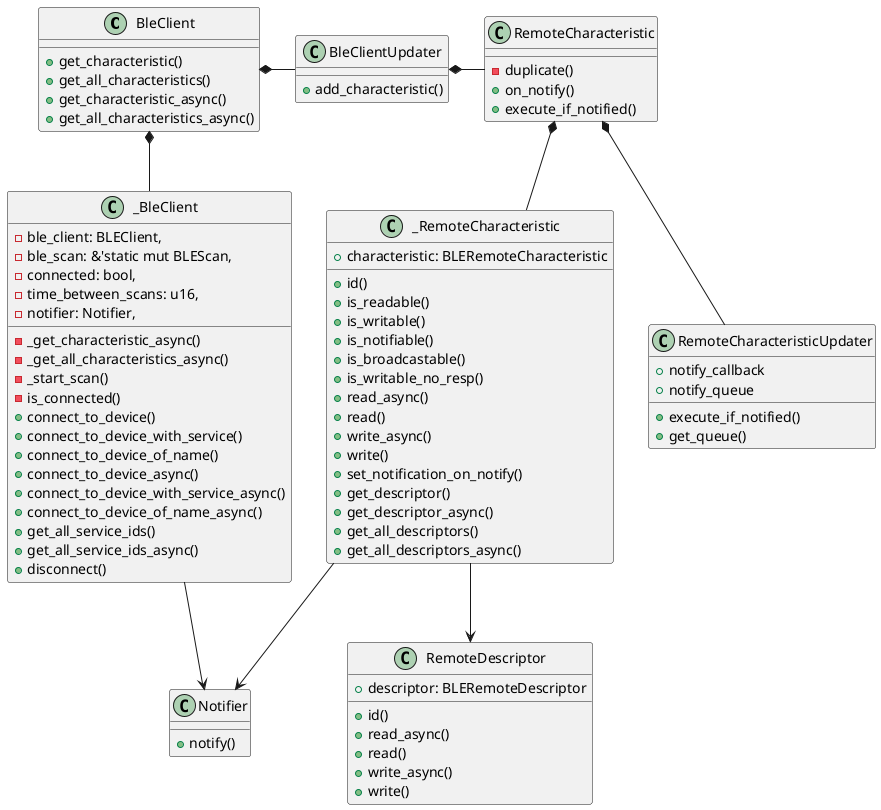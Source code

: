@startuml Ble client

class BleClient {
    + get_characteristic()
    + get_all_characteristics()
    + get_characteristic_async()
    + get_all_characteristics_async()
}

class _BleClient{
    - ble_client: BLEClient,
    - ble_scan: &'static mut BLEScan,
    - connected: bool,
    - time_between_scans: u16,
    - notifier: Notifier,
    - _get_characteristic_async()
    - _get_all_characteristics_async()
    - _start_scan()
    - is_connected()
    + connect_to_device()
    + connect_to_device_with_service()
    + connect_to_device_of_name()
    + connect_to_device_async()
    + connect_to_device_with_service_async()
    + connect_to_device_of_name_async()
    + get_all_service_ids()
    + get_all_service_ids_async()
    + disconnect()
}

class BleClientUpdater{
    + add_characteristic()
    
}

class RemoteCharacteristic{
    - duplicate()
    + on_notify()
    + execute_if_notified()
}

class _RemoteCharacteristic{
    + characteristic: BLERemoteCharacteristic
    + id()
    + is_readable()
    + is_writable()
    + is_notifiable()
    + is_broadcastable()
    + is_writable_no_resp()
    + read_async()
    + read()
    + write_async()
    + write()
    + set_notification_on_notify()
    + get_descriptor()
    + get_descriptor_async()
    + get_all_descriptors()
    + get_all_descriptors_async()
}

class Notifier{
    + notify()
}
class RemoteCharacteristicUpdater{
    + notify_callback
    + notify_queue
    + execute_if_notified()
    + get_queue()
}

class RemoteDescriptor{
    + descriptor: BLERemoteDescriptor
    + id()
    + read_async()
    + read()
    + write_async()
    + write()
}

BleClient *-- _BleClient 
BleClient *- BleClientUpdater
BleClientUpdater *- RemoteCharacteristic
RemoteCharacteristic *-- RemoteCharacteristicUpdater
RemoteCharacteristic *-- _RemoteCharacteristic
_RemoteCharacteristic -down-> Notifier
_RemoteCharacteristic -down-> RemoteDescriptor
_BleClient --> Notifier
@enduml